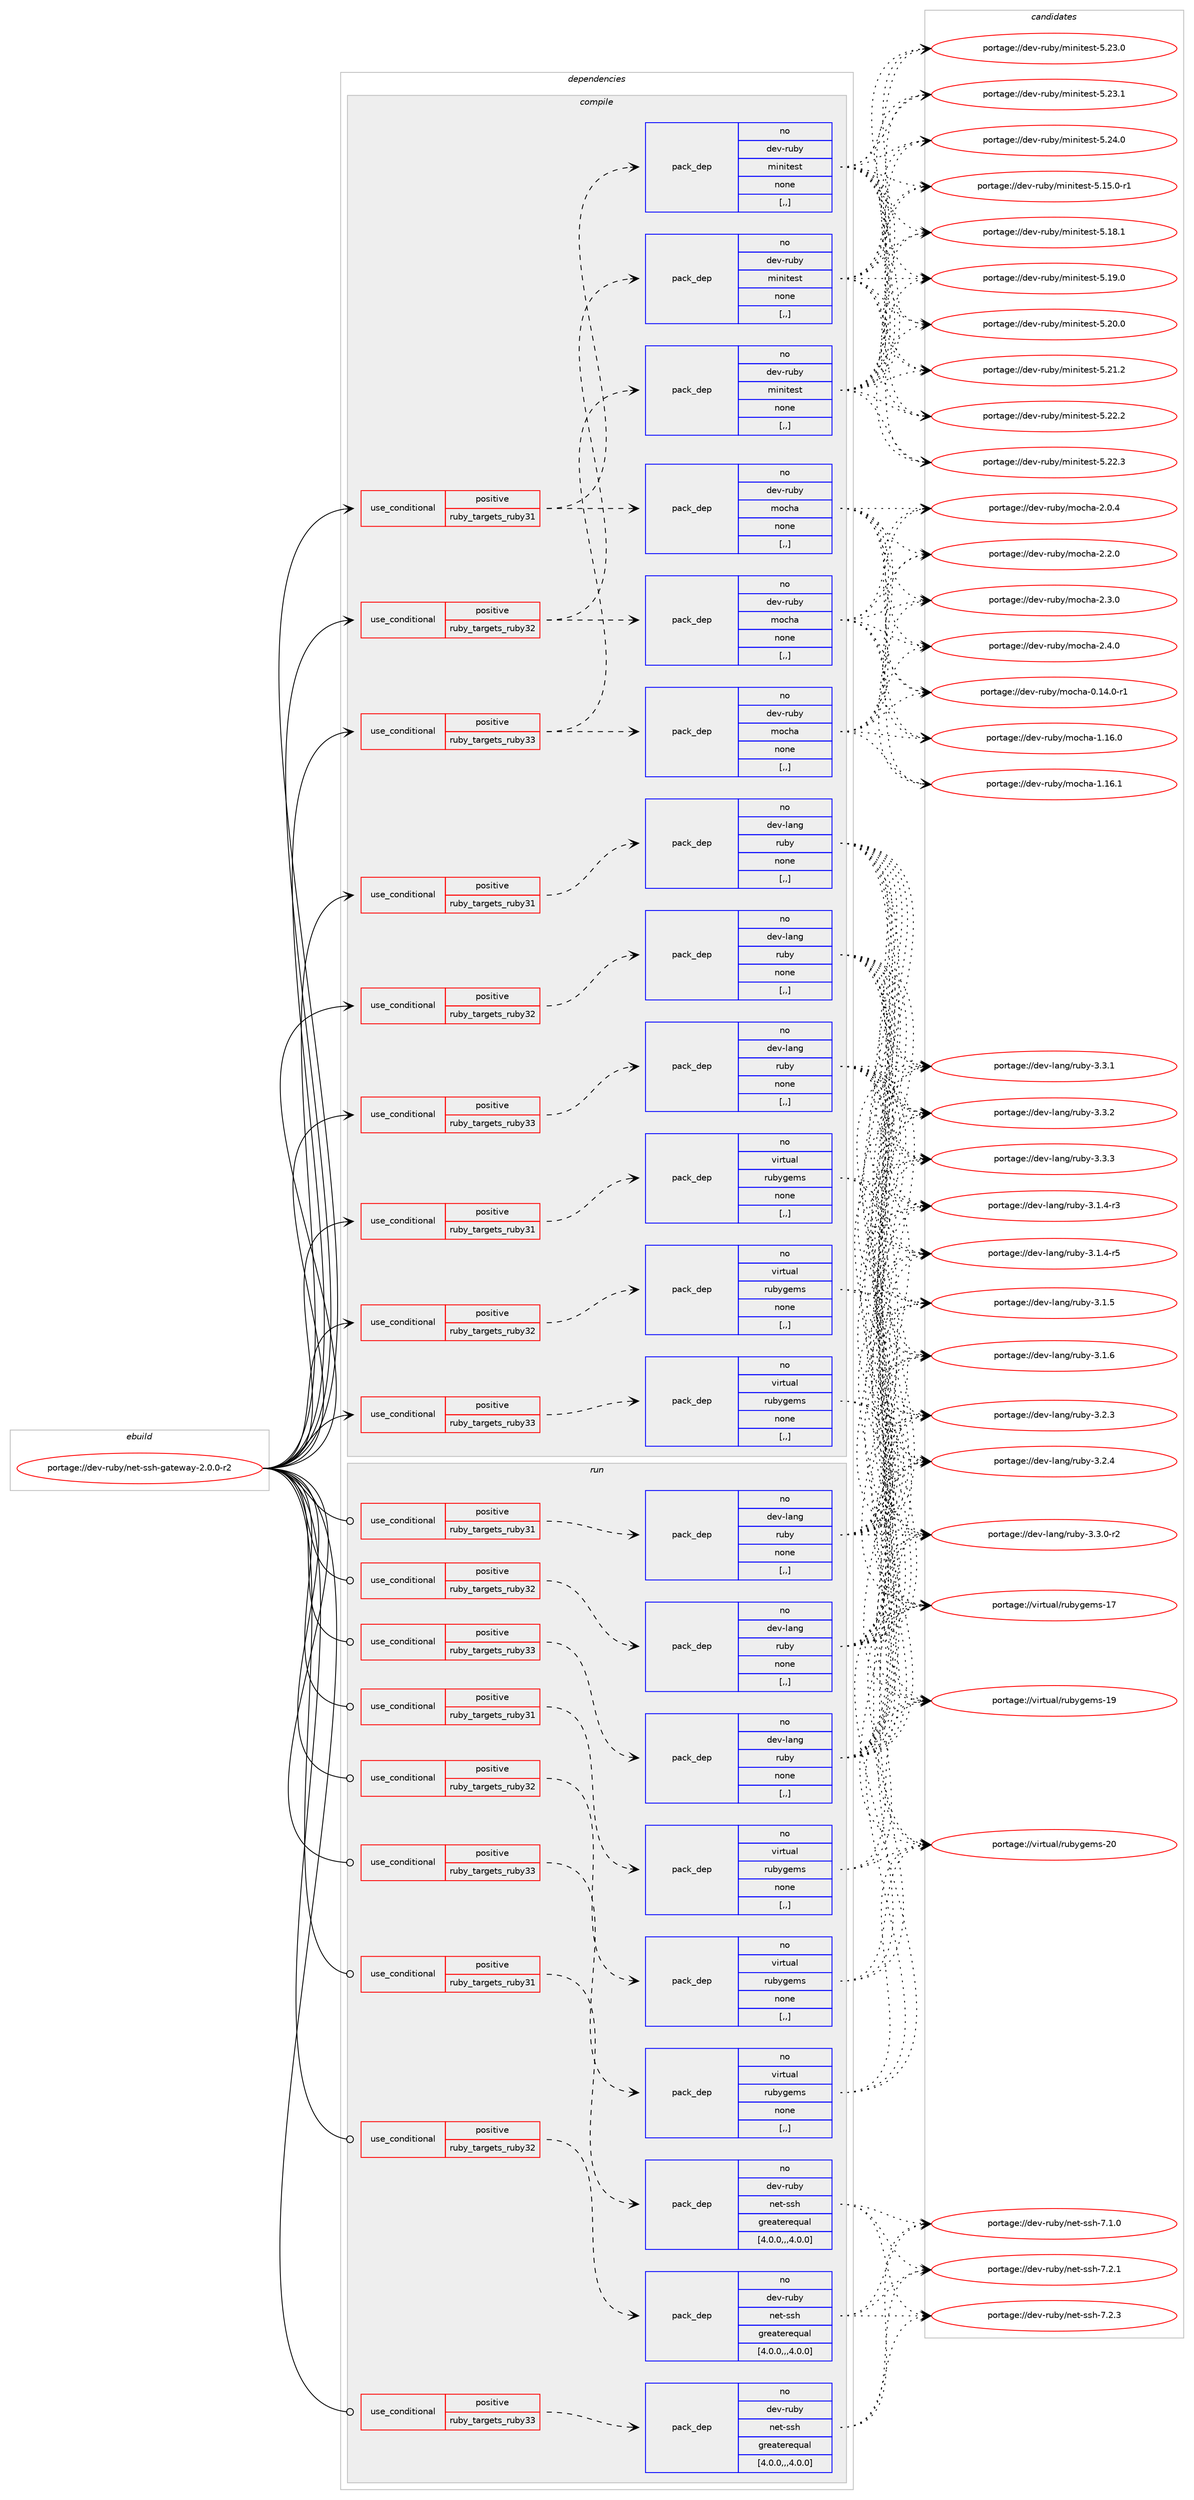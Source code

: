 digraph prolog {

# *************
# Graph options
# *************

newrank=true;
concentrate=true;
compound=true;
graph [rankdir=LR,fontname=Helvetica,fontsize=10,ranksep=1.5];#, ranksep=2.5, nodesep=0.2];
edge  [arrowhead=vee];
node  [fontname=Helvetica,fontsize=10];

# **********
# The ebuild
# **********

subgraph cluster_leftcol {
color=gray;
rank=same;
label=<<i>ebuild</i>>;
id [label="portage://dev-ruby/net-ssh-gateway-2.0.0-r2", color=red, width=4, href="../dev-ruby/net-ssh-gateway-2.0.0-r2.svg"];
}

# ****************
# The dependencies
# ****************

subgraph cluster_midcol {
color=gray;
label=<<i>dependencies</i>>;
subgraph cluster_compile {
fillcolor="#eeeeee";
style=filled;
label=<<i>compile</i>>;
subgraph cond50370 {
dependency188180 [label=<<TABLE BORDER="0" CELLBORDER="1" CELLSPACING="0" CELLPADDING="4"><TR><TD ROWSPAN="3" CELLPADDING="10">use_conditional</TD></TR><TR><TD>positive</TD></TR><TR><TD>ruby_targets_ruby31</TD></TR></TABLE>>, shape=none, color=red];
subgraph pack136502 {
dependency188181 [label=<<TABLE BORDER="0" CELLBORDER="1" CELLSPACING="0" CELLPADDING="4" WIDTH="220"><TR><TD ROWSPAN="6" CELLPADDING="30">pack_dep</TD></TR><TR><TD WIDTH="110">no</TD></TR><TR><TD>dev-lang</TD></TR><TR><TD>ruby</TD></TR><TR><TD>none</TD></TR><TR><TD>[,,]</TD></TR></TABLE>>, shape=none, color=blue];
}
dependency188180:e -> dependency188181:w [weight=20,style="dashed",arrowhead="vee"];
}
id:e -> dependency188180:w [weight=20,style="solid",arrowhead="vee"];
subgraph cond50371 {
dependency188182 [label=<<TABLE BORDER="0" CELLBORDER="1" CELLSPACING="0" CELLPADDING="4"><TR><TD ROWSPAN="3" CELLPADDING="10">use_conditional</TD></TR><TR><TD>positive</TD></TR><TR><TD>ruby_targets_ruby31</TD></TR></TABLE>>, shape=none, color=red];
subgraph pack136503 {
dependency188183 [label=<<TABLE BORDER="0" CELLBORDER="1" CELLSPACING="0" CELLPADDING="4" WIDTH="220"><TR><TD ROWSPAN="6" CELLPADDING="30">pack_dep</TD></TR><TR><TD WIDTH="110">no</TD></TR><TR><TD>dev-ruby</TD></TR><TR><TD>minitest</TD></TR><TR><TD>none</TD></TR><TR><TD>[,,]</TD></TR></TABLE>>, shape=none, color=blue];
}
dependency188182:e -> dependency188183:w [weight=20,style="dashed",arrowhead="vee"];
subgraph pack136504 {
dependency188184 [label=<<TABLE BORDER="0" CELLBORDER="1" CELLSPACING="0" CELLPADDING="4" WIDTH="220"><TR><TD ROWSPAN="6" CELLPADDING="30">pack_dep</TD></TR><TR><TD WIDTH="110">no</TD></TR><TR><TD>dev-ruby</TD></TR><TR><TD>mocha</TD></TR><TR><TD>none</TD></TR><TR><TD>[,,]</TD></TR></TABLE>>, shape=none, color=blue];
}
dependency188182:e -> dependency188184:w [weight=20,style="dashed",arrowhead="vee"];
}
id:e -> dependency188182:w [weight=20,style="solid",arrowhead="vee"];
subgraph cond50372 {
dependency188185 [label=<<TABLE BORDER="0" CELLBORDER="1" CELLSPACING="0" CELLPADDING="4"><TR><TD ROWSPAN="3" CELLPADDING="10">use_conditional</TD></TR><TR><TD>positive</TD></TR><TR><TD>ruby_targets_ruby31</TD></TR></TABLE>>, shape=none, color=red];
subgraph pack136505 {
dependency188186 [label=<<TABLE BORDER="0" CELLBORDER="1" CELLSPACING="0" CELLPADDING="4" WIDTH="220"><TR><TD ROWSPAN="6" CELLPADDING="30">pack_dep</TD></TR><TR><TD WIDTH="110">no</TD></TR><TR><TD>virtual</TD></TR><TR><TD>rubygems</TD></TR><TR><TD>none</TD></TR><TR><TD>[,,]</TD></TR></TABLE>>, shape=none, color=blue];
}
dependency188185:e -> dependency188186:w [weight=20,style="dashed",arrowhead="vee"];
}
id:e -> dependency188185:w [weight=20,style="solid",arrowhead="vee"];
subgraph cond50373 {
dependency188187 [label=<<TABLE BORDER="0" CELLBORDER="1" CELLSPACING="0" CELLPADDING="4"><TR><TD ROWSPAN="3" CELLPADDING="10">use_conditional</TD></TR><TR><TD>positive</TD></TR><TR><TD>ruby_targets_ruby32</TD></TR></TABLE>>, shape=none, color=red];
subgraph pack136506 {
dependency188188 [label=<<TABLE BORDER="0" CELLBORDER="1" CELLSPACING="0" CELLPADDING="4" WIDTH="220"><TR><TD ROWSPAN="6" CELLPADDING="30">pack_dep</TD></TR><TR><TD WIDTH="110">no</TD></TR><TR><TD>dev-lang</TD></TR><TR><TD>ruby</TD></TR><TR><TD>none</TD></TR><TR><TD>[,,]</TD></TR></TABLE>>, shape=none, color=blue];
}
dependency188187:e -> dependency188188:w [weight=20,style="dashed",arrowhead="vee"];
}
id:e -> dependency188187:w [weight=20,style="solid",arrowhead="vee"];
subgraph cond50374 {
dependency188189 [label=<<TABLE BORDER="0" CELLBORDER="1" CELLSPACING="0" CELLPADDING="4"><TR><TD ROWSPAN="3" CELLPADDING="10">use_conditional</TD></TR><TR><TD>positive</TD></TR><TR><TD>ruby_targets_ruby32</TD></TR></TABLE>>, shape=none, color=red];
subgraph pack136507 {
dependency188190 [label=<<TABLE BORDER="0" CELLBORDER="1" CELLSPACING="0" CELLPADDING="4" WIDTH="220"><TR><TD ROWSPAN="6" CELLPADDING="30">pack_dep</TD></TR><TR><TD WIDTH="110">no</TD></TR><TR><TD>dev-ruby</TD></TR><TR><TD>minitest</TD></TR><TR><TD>none</TD></TR><TR><TD>[,,]</TD></TR></TABLE>>, shape=none, color=blue];
}
dependency188189:e -> dependency188190:w [weight=20,style="dashed",arrowhead="vee"];
subgraph pack136508 {
dependency188191 [label=<<TABLE BORDER="0" CELLBORDER="1" CELLSPACING="0" CELLPADDING="4" WIDTH="220"><TR><TD ROWSPAN="6" CELLPADDING="30">pack_dep</TD></TR><TR><TD WIDTH="110">no</TD></TR><TR><TD>dev-ruby</TD></TR><TR><TD>mocha</TD></TR><TR><TD>none</TD></TR><TR><TD>[,,]</TD></TR></TABLE>>, shape=none, color=blue];
}
dependency188189:e -> dependency188191:w [weight=20,style="dashed",arrowhead="vee"];
}
id:e -> dependency188189:w [weight=20,style="solid",arrowhead="vee"];
subgraph cond50375 {
dependency188192 [label=<<TABLE BORDER="0" CELLBORDER="1" CELLSPACING="0" CELLPADDING="4"><TR><TD ROWSPAN="3" CELLPADDING="10">use_conditional</TD></TR><TR><TD>positive</TD></TR><TR><TD>ruby_targets_ruby32</TD></TR></TABLE>>, shape=none, color=red];
subgraph pack136509 {
dependency188193 [label=<<TABLE BORDER="0" CELLBORDER="1" CELLSPACING="0" CELLPADDING="4" WIDTH="220"><TR><TD ROWSPAN="6" CELLPADDING="30">pack_dep</TD></TR><TR><TD WIDTH="110">no</TD></TR><TR><TD>virtual</TD></TR><TR><TD>rubygems</TD></TR><TR><TD>none</TD></TR><TR><TD>[,,]</TD></TR></TABLE>>, shape=none, color=blue];
}
dependency188192:e -> dependency188193:w [weight=20,style="dashed",arrowhead="vee"];
}
id:e -> dependency188192:w [weight=20,style="solid",arrowhead="vee"];
subgraph cond50376 {
dependency188194 [label=<<TABLE BORDER="0" CELLBORDER="1" CELLSPACING="0" CELLPADDING="4"><TR><TD ROWSPAN="3" CELLPADDING="10">use_conditional</TD></TR><TR><TD>positive</TD></TR><TR><TD>ruby_targets_ruby33</TD></TR></TABLE>>, shape=none, color=red];
subgraph pack136510 {
dependency188195 [label=<<TABLE BORDER="0" CELLBORDER="1" CELLSPACING="0" CELLPADDING="4" WIDTH="220"><TR><TD ROWSPAN="6" CELLPADDING="30">pack_dep</TD></TR><TR><TD WIDTH="110">no</TD></TR><TR><TD>dev-lang</TD></TR><TR><TD>ruby</TD></TR><TR><TD>none</TD></TR><TR><TD>[,,]</TD></TR></TABLE>>, shape=none, color=blue];
}
dependency188194:e -> dependency188195:w [weight=20,style="dashed",arrowhead="vee"];
}
id:e -> dependency188194:w [weight=20,style="solid",arrowhead="vee"];
subgraph cond50377 {
dependency188196 [label=<<TABLE BORDER="0" CELLBORDER="1" CELLSPACING="0" CELLPADDING="4"><TR><TD ROWSPAN="3" CELLPADDING="10">use_conditional</TD></TR><TR><TD>positive</TD></TR><TR><TD>ruby_targets_ruby33</TD></TR></TABLE>>, shape=none, color=red];
subgraph pack136511 {
dependency188197 [label=<<TABLE BORDER="0" CELLBORDER="1" CELLSPACING="0" CELLPADDING="4" WIDTH="220"><TR><TD ROWSPAN="6" CELLPADDING="30">pack_dep</TD></TR><TR><TD WIDTH="110">no</TD></TR><TR><TD>dev-ruby</TD></TR><TR><TD>minitest</TD></TR><TR><TD>none</TD></TR><TR><TD>[,,]</TD></TR></TABLE>>, shape=none, color=blue];
}
dependency188196:e -> dependency188197:w [weight=20,style="dashed",arrowhead="vee"];
subgraph pack136512 {
dependency188198 [label=<<TABLE BORDER="0" CELLBORDER="1" CELLSPACING="0" CELLPADDING="4" WIDTH="220"><TR><TD ROWSPAN="6" CELLPADDING="30">pack_dep</TD></TR><TR><TD WIDTH="110">no</TD></TR><TR><TD>dev-ruby</TD></TR><TR><TD>mocha</TD></TR><TR><TD>none</TD></TR><TR><TD>[,,]</TD></TR></TABLE>>, shape=none, color=blue];
}
dependency188196:e -> dependency188198:w [weight=20,style="dashed",arrowhead="vee"];
}
id:e -> dependency188196:w [weight=20,style="solid",arrowhead="vee"];
subgraph cond50378 {
dependency188199 [label=<<TABLE BORDER="0" CELLBORDER="1" CELLSPACING="0" CELLPADDING="4"><TR><TD ROWSPAN="3" CELLPADDING="10">use_conditional</TD></TR><TR><TD>positive</TD></TR><TR><TD>ruby_targets_ruby33</TD></TR></TABLE>>, shape=none, color=red];
subgraph pack136513 {
dependency188200 [label=<<TABLE BORDER="0" CELLBORDER="1" CELLSPACING="0" CELLPADDING="4" WIDTH="220"><TR><TD ROWSPAN="6" CELLPADDING="30">pack_dep</TD></TR><TR><TD WIDTH="110">no</TD></TR><TR><TD>virtual</TD></TR><TR><TD>rubygems</TD></TR><TR><TD>none</TD></TR><TR><TD>[,,]</TD></TR></TABLE>>, shape=none, color=blue];
}
dependency188199:e -> dependency188200:w [weight=20,style="dashed",arrowhead="vee"];
}
id:e -> dependency188199:w [weight=20,style="solid",arrowhead="vee"];
}
subgraph cluster_compileandrun {
fillcolor="#eeeeee";
style=filled;
label=<<i>compile and run</i>>;
}
subgraph cluster_run {
fillcolor="#eeeeee";
style=filled;
label=<<i>run</i>>;
subgraph cond50379 {
dependency188201 [label=<<TABLE BORDER="0" CELLBORDER="1" CELLSPACING="0" CELLPADDING="4"><TR><TD ROWSPAN="3" CELLPADDING="10">use_conditional</TD></TR><TR><TD>positive</TD></TR><TR><TD>ruby_targets_ruby31</TD></TR></TABLE>>, shape=none, color=red];
subgraph pack136514 {
dependency188202 [label=<<TABLE BORDER="0" CELLBORDER="1" CELLSPACING="0" CELLPADDING="4" WIDTH="220"><TR><TD ROWSPAN="6" CELLPADDING="30">pack_dep</TD></TR><TR><TD WIDTH="110">no</TD></TR><TR><TD>dev-lang</TD></TR><TR><TD>ruby</TD></TR><TR><TD>none</TD></TR><TR><TD>[,,]</TD></TR></TABLE>>, shape=none, color=blue];
}
dependency188201:e -> dependency188202:w [weight=20,style="dashed",arrowhead="vee"];
}
id:e -> dependency188201:w [weight=20,style="solid",arrowhead="odot"];
subgraph cond50380 {
dependency188203 [label=<<TABLE BORDER="0" CELLBORDER="1" CELLSPACING="0" CELLPADDING="4"><TR><TD ROWSPAN="3" CELLPADDING="10">use_conditional</TD></TR><TR><TD>positive</TD></TR><TR><TD>ruby_targets_ruby31</TD></TR></TABLE>>, shape=none, color=red];
subgraph pack136515 {
dependency188204 [label=<<TABLE BORDER="0" CELLBORDER="1" CELLSPACING="0" CELLPADDING="4" WIDTH="220"><TR><TD ROWSPAN="6" CELLPADDING="30">pack_dep</TD></TR><TR><TD WIDTH="110">no</TD></TR><TR><TD>dev-ruby</TD></TR><TR><TD>net-ssh</TD></TR><TR><TD>greaterequal</TD></TR><TR><TD>[4.0.0,,,4.0.0]</TD></TR></TABLE>>, shape=none, color=blue];
}
dependency188203:e -> dependency188204:w [weight=20,style="dashed",arrowhead="vee"];
}
id:e -> dependency188203:w [weight=20,style="solid",arrowhead="odot"];
subgraph cond50381 {
dependency188205 [label=<<TABLE BORDER="0" CELLBORDER="1" CELLSPACING="0" CELLPADDING="4"><TR><TD ROWSPAN="3" CELLPADDING="10">use_conditional</TD></TR><TR><TD>positive</TD></TR><TR><TD>ruby_targets_ruby31</TD></TR></TABLE>>, shape=none, color=red];
subgraph pack136516 {
dependency188206 [label=<<TABLE BORDER="0" CELLBORDER="1" CELLSPACING="0" CELLPADDING="4" WIDTH="220"><TR><TD ROWSPAN="6" CELLPADDING="30">pack_dep</TD></TR><TR><TD WIDTH="110">no</TD></TR><TR><TD>virtual</TD></TR><TR><TD>rubygems</TD></TR><TR><TD>none</TD></TR><TR><TD>[,,]</TD></TR></TABLE>>, shape=none, color=blue];
}
dependency188205:e -> dependency188206:w [weight=20,style="dashed",arrowhead="vee"];
}
id:e -> dependency188205:w [weight=20,style="solid",arrowhead="odot"];
subgraph cond50382 {
dependency188207 [label=<<TABLE BORDER="0" CELLBORDER="1" CELLSPACING="0" CELLPADDING="4"><TR><TD ROWSPAN="3" CELLPADDING="10">use_conditional</TD></TR><TR><TD>positive</TD></TR><TR><TD>ruby_targets_ruby32</TD></TR></TABLE>>, shape=none, color=red];
subgraph pack136517 {
dependency188208 [label=<<TABLE BORDER="0" CELLBORDER="1" CELLSPACING="0" CELLPADDING="4" WIDTH="220"><TR><TD ROWSPAN="6" CELLPADDING="30">pack_dep</TD></TR><TR><TD WIDTH="110">no</TD></TR><TR><TD>dev-lang</TD></TR><TR><TD>ruby</TD></TR><TR><TD>none</TD></TR><TR><TD>[,,]</TD></TR></TABLE>>, shape=none, color=blue];
}
dependency188207:e -> dependency188208:w [weight=20,style="dashed",arrowhead="vee"];
}
id:e -> dependency188207:w [weight=20,style="solid",arrowhead="odot"];
subgraph cond50383 {
dependency188209 [label=<<TABLE BORDER="0" CELLBORDER="1" CELLSPACING="0" CELLPADDING="4"><TR><TD ROWSPAN="3" CELLPADDING="10">use_conditional</TD></TR><TR><TD>positive</TD></TR><TR><TD>ruby_targets_ruby32</TD></TR></TABLE>>, shape=none, color=red];
subgraph pack136518 {
dependency188210 [label=<<TABLE BORDER="0" CELLBORDER="1" CELLSPACING="0" CELLPADDING="4" WIDTH="220"><TR><TD ROWSPAN="6" CELLPADDING="30">pack_dep</TD></TR><TR><TD WIDTH="110">no</TD></TR><TR><TD>dev-ruby</TD></TR><TR><TD>net-ssh</TD></TR><TR><TD>greaterequal</TD></TR><TR><TD>[4.0.0,,,4.0.0]</TD></TR></TABLE>>, shape=none, color=blue];
}
dependency188209:e -> dependency188210:w [weight=20,style="dashed",arrowhead="vee"];
}
id:e -> dependency188209:w [weight=20,style="solid",arrowhead="odot"];
subgraph cond50384 {
dependency188211 [label=<<TABLE BORDER="0" CELLBORDER="1" CELLSPACING="0" CELLPADDING="4"><TR><TD ROWSPAN="3" CELLPADDING="10">use_conditional</TD></TR><TR><TD>positive</TD></TR><TR><TD>ruby_targets_ruby32</TD></TR></TABLE>>, shape=none, color=red];
subgraph pack136519 {
dependency188212 [label=<<TABLE BORDER="0" CELLBORDER="1" CELLSPACING="0" CELLPADDING="4" WIDTH="220"><TR><TD ROWSPAN="6" CELLPADDING="30">pack_dep</TD></TR><TR><TD WIDTH="110">no</TD></TR><TR><TD>virtual</TD></TR><TR><TD>rubygems</TD></TR><TR><TD>none</TD></TR><TR><TD>[,,]</TD></TR></TABLE>>, shape=none, color=blue];
}
dependency188211:e -> dependency188212:w [weight=20,style="dashed",arrowhead="vee"];
}
id:e -> dependency188211:w [weight=20,style="solid",arrowhead="odot"];
subgraph cond50385 {
dependency188213 [label=<<TABLE BORDER="0" CELLBORDER="1" CELLSPACING="0" CELLPADDING="4"><TR><TD ROWSPAN="3" CELLPADDING="10">use_conditional</TD></TR><TR><TD>positive</TD></TR><TR><TD>ruby_targets_ruby33</TD></TR></TABLE>>, shape=none, color=red];
subgraph pack136520 {
dependency188214 [label=<<TABLE BORDER="0" CELLBORDER="1" CELLSPACING="0" CELLPADDING="4" WIDTH="220"><TR><TD ROWSPAN="6" CELLPADDING="30">pack_dep</TD></TR><TR><TD WIDTH="110">no</TD></TR><TR><TD>dev-lang</TD></TR><TR><TD>ruby</TD></TR><TR><TD>none</TD></TR><TR><TD>[,,]</TD></TR></TABLE>>, shape=none, color=blue];
}
dependency188213:e -> dependency188214:w [weight=20,style="dashed",arrowhead="vee"];
}
id:e -> dependency188213:w [weight=20,style="solid",arrowhead="odot"];
subgraph cond50386 {
dependency188215 [label=<<TABLE BORDER="0" CELLBORDER="1" CELLSPACING="0" CELLPADDING="4"><TR><TD ROWSPAN="3" CELLPADDING="10">use_conditional</TD></TR><TR><TD>positive</TD></TR><TR><TD>ruby_targets_ruby33</TD></TR></TABLE>>, shape=none, color=red];
subgraph pack136521 {
dependency188216 [label=<<TABLE BORDER="0" CELLBORDER="1" CELLSPACING="0" CELLPADDING="4" WIDTH="220"><TR><TD ROWSPAN="6" CELLPADDING="30">pack_dep</TD></TR><TR><TD WIDTH="110">no</TD></TR><TR><TD>dev-ruby</TD></TR><TR><TD>net-ssh</TD></TR><TR><TD>greaterequal</TD></TR><TR><TD>[4.0.0,,,4.0.0]</TD></TR></TABLE>>, shape=none, color=blue];
}
dependency188215:e -> dependency188216:w [weight=20,style="dashed",arrowhead="vee"];
}
id:e -> dependency188215:w [weight=20,style="solid",arrowhead="odot"];
subgraph cond50387 {
dependency188217 [label=<<TABLE BORDER="0" CELLBORDER="1" CELLSPACING="0" CELLPADDING="4"><TR><TD ROWSPAN="3" CELLPADDING="10">use_conditional</TD></TR><TR><TD>positive</TD></TR><TR><TD>ruby_targets_ruby33</TD></TR></TABLE>>, shape=none, color=red];
subgraph pack136522 {
dependency188218 [label=<<TABLE BORDER="0" CELLBORDER="1" CELLSPACING="0" CELLPADDING="4" WIDTH="220"><TR><TD ROWSPAN="6" CELLPADDING="30">pack_dep</TD></TR><TR><TD WIDTH="110">no</TD></TR><TR><TD>virtual</TD></TR><TR><TD>rubygems</TD></TR><TR><TD>none</TD></TR><TR><TD>[,,]</TD></TR></TABLE>>, shape=none, color=blue];
}
dependency188217:e -> dependency188218:w [weight=20,style="dashed",arrowhead="vee"];
}
id:e -> dependency188217:w [weight=20,style="solid",arrowhead="odot"];
}
}

# **************
# The candidates
# **************

subgraph cluster_choices {
rank=same;
color=gray;
label=<<i>candidates</i>>;

subgraph choice136502 {
color=black;
nodesep=1;
choice100101118451089711010347114117981214551464946524511451 [label="portage://dev-lang/ruby-3.1.4-r3", color=red, width=4,href="../dev-lang/ruby-3.1.4-r3.svg"];
choice100101118451089711010347114117981214551464946524511453 [label="portage://dev-lang/ruby-3.1.4-r5", color=red, width=4,href="../dev-lang/ruby-3.1.4-r5.svg"];
choice10010111845108971101034711411798121455146494653 [label="portage://dev-lang/ruby-3.1.5", color=red, width=4,href="../dev-lang/ruby-3.1.5.svg"];
choice10010111845108971101034711411798121455146494654 [label="portage://dev-lang/ruby-3.1.6", color=red, width=4,href="../dev-lang/ruby-3.1.6.svg"];
choice10010111845108971101034711411798121455146504651 [label="portage://dev-lang/ruby-3.2.3", color=red, width=4,href="../dev-lang/ruby-3.2.3.svg"];
choice10010111845108971101034711411798121455146504652 [label="portage://dev-lang/ruby-3.2.4", color=red, width=4,href="../dev-lang/ruby-3.2.4.svg"];
choice100101118451089711010347114117981214551465146484511450 [label="portage://dev-lang/ruby-3.3.0-r2", color=red, width=4,href="../dev-lang/ruby-3.3.0-r2.svg"];
choice10010111845108971101034711411798121455146514649 [label="portage://dev-lang/ruby-3.3.1", color=red, width=4,href="../dev-lang/ruby-3.3.1.svg"];
choice10010111845108971101034711411798121455146514650 [label="portage://dev-lang/ruby-3.3.2", color=red, width=4,href="../dev-lang/ruby-3.3.2.svg"];
choice10010111845108971101034711411798121455146514651 [label="portage://dev-lang/ruby-3.3.3", color=red, width=4,href="../dev-lang/ruby-3.3.3.svg"];
dependency188181:e -> choice100101118451089711010347114117981214551464946524511451:w [style=dotted,weight="100"];
dependency188181:e -> choice100101118451089711010347114117981214551464946524511453:w [style=dotted,weight="100"];
dependency188181:e -> choice10010111845108971101034711411798121455146494653:w [style=dotted,weight="100"];
dependency188181:e -> choice10010111845108971101034711411798121455146494654:w [style=dotted,weight="100"];
dependency188181:e -> choice10010111845108971101034711411798121455146504651:w [style=dotted,weight="100"];
dependency188181:e -> choice10010111845108971101034711411798121455146504652:w [style=dotted,weight="100"];
dependency188181:e -> choice100101118451089711010347114117981214551465146484511450:w [style=dotted,weight="100"];
dependency188181:e -> choice10010111845108971101034711411798121455146514649:w [style=dotted,weight="100"];
dependency188181:e -> choice10010111845108971101034711411798121455146514650:w [style=dotted,weight="100"];
dependency188181:e -> choice10010111845108971101034711411798121455146514651:w [style=dotted,weight="100"];
}
subgraph choice136503 {
color=black;
nodesep=1;
choice100101118451141179812147109105110105116101115116455346495346484511449 [label="portage://dev-ruby/minitest-5.15.0-r1", color=red, width=4,href="../dev-ruby/minitest-5.15.0-r1.svg"];
choice10010111845114117981214710910511010511610111511645534649564649 [label="portage://dev-ruby/minitest-5.18.1", color=red, width=4,href="../dev-ruby/minitest-5.18.1.svg"];
choice10010111845114117981214710910511010511610111511645534649574648 [label="portage://dev-ruby/minitest-5.19.0", color=red, width=4,href="../dev-ruby/minitest-5.19.0.svg"];
choice10010111845114117981214710910511010511610111511645534650484648 [label="portage://dev-ruby/minitest-5.20.0", color=red, width=4,href="../dev-ruby/minitest-5.20.0.svg"];
choice10010111845114117981214710910511010511610111511645534650494650 [label="portage://dev-ruby/minitest-5.21.2", color=red, width=4,href="../dev-ruby/minitest-5.21.2.svg"];
choice10010111845114117981214710910511010511610111511645534650504650 [label="portage://dev-ruby/minitest-5.22.2", color=red, width=4,href="../dev-ruby/minitest-5.22.2.svg"];
choice10010111845114117981214710910511010511610111511645534650504651 [label="portage://dev-ruby/minitest-5.22.3", color=red, width=4,href="../dev-ruby/minitest-5.22.3.svg"];
choice10010111845114117981214710910511010511610111511645534650514648 [label="portage://dev-ruby/minitest-5.23.0", color=red, width=4,href="../dev-ruby/minitest-5.23.0.svg"];
choice10010111845114117981214710910511010511610111511645534650514649 [label="portage://dev-ruby/minitest-5.23.1", color=red, width=4,href="../dev-ruby/minitest-5.23.1.svg"];
choice10010111845114117981214710910511010511610111511645534650524648 [label="portage://dev-ruby/minitest-5.24.0", color=red, width=4,href="../dev-ruby/minitest-5.24.0.svg"];
dependency188183:e -> choice100101118451141179812147109105110105116101115116455346495346484511449:w [style=dotted,weight="100"];
dependency188183:e -> choice10010111845114117981214710910511010511610111511645534649564649:w [style=dotted,weight="100"];
dependency188183:e -> choice10010111845114117981214710910511010511610111511645534649574648:w [style=dotted,weight="100"];
dependency188183:e -> choice10010111845114117981214710910511010511610111511645534650484648:w [style=dotted,weight="100"];
dependency188183:e -> choice10010111845114117981214710910511010511610111511645534650494650:w [style=dotted,weight="100"];
dependency188183:e -> choice10010111845114117981214710910511010511610111511645534650504650:w [style=dotted,weight="100"];
dependency188183:e -> choice10010111845114117981214710910511010511610111511645534650504651:w [style=dotted,weight="100"];
dependency188183:e -> choice10010111845114117981214710910511010511610111511645534650514648:w [style=dotted,weight="100"];
dependency188183:e -> choice10010111845114117981214710910511010511610111511645534650514649:w [style=dotted,weight="100"];
dependency188183:e -> choice10010111845114117981214710910511010511610111511645534650524648:w [style=dotted,weight="100"];
}
subgraph choice136504 {
color=black;
nodesep=1;
choice1001011184511411798121471091119910497454846495246484511449 [label="portage://dev-ruby/mocha-0.14.0-r1", color=red, width=4,href="../dev-ruby/mocha-0.14.0-r1.svg"];
choice100101118451141179812147109111991049745494649544648 [label="portage://dev-ruby/mocha-1.16.0", color=red, width=4,href="../dev-ruby/mocha-1.16.0.svg"];
choice100101118451141179812147109111991049745494649544649 [label="portage://dev-ruby/mocha-1.16.1", color=red, width=4,href="../dev-ruby/mocha-1.16.1.svg"];
choice1001011184511411798121471091119910497455046484652 [label="portage://dev-ruby/mocha-2.0.4", color=red, width=4,href="../dev-ruby/mocha-2.0.4.svg"];
choice1001011184511411798121471091119910497455046504648 [label="portage://dev-ruby/mocha-2.2.0", color=red, width=4,href="../dev-ruby/mocha-2.2.0.svg"];
choice1001011184511411798121471091119910497455046514648 [label="portage://dev-ruby/mocha-2.3.0", color=red, width=4,href="../dev-ruby/mocha-2.3.0.svg"];
choice1001011184511411798121471091119910497455046524648 [label="portage://dev-ruby/mocha-2.4.0", color=red, width=4,href="../dev-ruby/mocha-2.4.0.svg"];
dependency188184:e -> choice1001011184511411798121471091119910497454846495246484511449:w [style=dotted,weight="100"];
dependency188184:e -> choice100101118451141179812147109111991049745494649544648:w [style=dotted,weight="100"];
dependency188184:e -> choice100101118451141179812147109111991049745494649544649:w [style=dotted,weight="100"];
dependency188184:e -> choice1001011184511411798121471091119910497455046484652:w [style=dotted,weight="100"];
dependency188184:e -> choice1001011184511411798121471091119910497455046504648:w [style=dotted,weight="100"];
dependency188184:e -> choice1001011184511411798121471091119910497455046514648:w [style=dotted,weight="100"];
dependency188184:e -> choice1001011184511411798121471091119910497455046524648:w [style=dotted,weight="100"];
}
subgraph choice136505 {
color=black;
nodesep=1;
choice118105114116117971084711411798121103101109115454955 [label="portage://virtual/rubygems-17", color=red, width=4,href="../virtual/rubygems-17.svg"];
choice118105114116117971084711411798121103101109115454957 [label="portage://virtual/rubygems-19", color=red, width=4,href="../virtual/rubygems-19.svg"];
choice118105114116117971084711411798121103101109115455048 [label="portage://virtual/rubygems-20", color=red, width=4,href="../virtual/rubygems-20.svg"];
dependency188186:e -> choice118105114116117971084711411798121103101109115454955:w [style=dotted,weight="100"];
dependency188186:e -> choice118105114116117971084711411798121103101109115454957:w [style=dotted,weight="100"];
dependency188186:e -> choice118105114116117971084711411798121103101109115455048:w [style=dotted,weight="100"];
}
subgraph choice136506 {
color=black;
nodesep=1;
choice100101118451089711010347114117981214551464946524511451 [label="portage://dev-lang/ruby-3.1.4-r3", color=red, width=4,href="../dev-lang/ruby-3.1.4-r3.svg"];
choice100101118451089711010347114117981214551464946524511453 [label="portage://dev-lang/ruby-3.1.4-r5", color=red, width=4,href="../dev-lang/ruby-3.1.4-r5.svg"];
choice10010111845108971101034711411798121455146494653 [label="portage://dev-lang/ruby-3.1.5", color=red, width=4,href="../dev-lang/ruby-3.1.5.svg"];
choice10010111845108971101034711411798121455146494654 [label="portage://dev-lang/ruby-3.1.6", color=red, width=4,href="../dev-lang/ruby-3.1.6.svg"];
choice10010111845108971101034711411798121455146504651 [label="portage://dev-lang/ruby-3.2.3", color=red, width=4,href="../dev-lang/ruby-3.2.3.svg"];
choice10010111845108971101034711411798121455146504652 [label="portage://dev-lang/ruby-3.2.4", color=red, width=4,href="../dev-lang/ruby-3.2.4.svg"];
choice100101118451089711010347114117981214551465146484511450 [label="portage://dev-lang/ruby-3.3.0-r2", color=red, width=4,href="../dev-lang/ruby-3.3.0-r2.svg"];
choice10010111845108971101034711411798121455146514649 [label="portage://dev-lang/ruby-3.3.1", color=red, width=4,href="../dev-lang/ruby-3.3.1.svg"];
choice10010111845108971101034711411798121455146514650 [label="portage://dev-lang/ruby-3.3.2", color=red, width=4,href="../dev-lang/ruby-3.3.2.svg"];
choice10010111845108971101034711411798121455146514651 [label="portage://dev-lang/ruby-3.3.3", color=red, width=4,href="../dev-lang/ruby-3.3.3.svg"];
dependency188188:e -> choice100101118451089711010347114117981214551464946524511451:w [style=dotted,weight="100"];
dependency188188:e -> choice100101118451089711010347114117981214551464946524511453:w [style=dotted,weight="100"];
dependency188188:e -> choice10010111845108971101034711411798121455146494653:w [style=dotted,weight="100"];
dependency188188:e -> choice10010111845108971101034711411798121455146494654:w [style=dotted,weight="100"];
dependency188188:e -> choice10010111845108971101034711411798121455146504651:w [style=dotted,weight="100"];
dependency188188:e -> choice10010111845108971101034711411798121455146504652:w [style=dotted,weight="100"];
dependency188188:e -> choice100101118451089711010347114117981214551465146484511450:w [style=dotted,weight="100"];
dependency188188:e -> choice10010111845108971101034711411798121455146514649:w [style=dotted,weight="100"];
dependency188188:e -> choice10010111845108971101034711411798121455146514650:w [style=dotted,weight="100"];
dependency188188:e -> choice10010111845108971101034711411798121455146514651:w [style=dotted,weight="100"];
}
subgraph choice136507 {
color=black;
nodesep=1;
choice100101118451141179812147109105110105116101115116455346495346484511449 [label="portage://dev-ruby/minitest-5.15.0-r1", color=red, width=4,href="../dev-ruby/minitest-5.15.0-r1.svg"];
choice10010111845114117981214710910511010511610111511645534649564649 [label="portage://dev-ruby/minitest-5.18.1", color=red, width=4,href="../dev-ruby/minitest-5.18.1.svg"];
choice10010111845114117981214710910511010511610111511645534649574648 [label="portage://dev-ruby/minitest-5.19.0", color=red, width=4,href="../dev-ruby/minitest-5.19.0.svg"];
choice10010111845114117981214710910511010511610111511645534650484648 [label="portage://dev-ruby/minitest-5.20.0", color=red, width=4,href="../dev-ruby/minitest-5.20.0.svg"];
choice10010111845114117981214710910511010511610111511645534650494650 [label="portage://dev-ruby/minitest-5.21.2", color=red, width=4,href="../dev-ruby/minitest-5.21.2.svg"];
choice10010111845114117981214710910511010511610111511645534650504650 [label="portage://dev-ruby/minitest-5.22.2", color=red, width=4,href="../dev-ruby/minitest-5.22.2.svg"];
choice10010111845114117981214710910511010511610111511645534650504651 [label="portage://dev-ruby/minitest-5.22.3", color=red, width=4,href="../dev-ruby/minitest-5.22.3.svg"];
choice10010111845114117981214710910511010511610111511645534650514648 [label="portage://dev-ruby/minitest-5.23.0", color=red, width=4,href="../dev-ruby/minitest-5.23.0.svg"];
choice10010111845114117981214710910511010511610111511645534650514649 [label="portage://dev-ruby/minitest-5.23.1", color=red, width=4,href="../dev-ruby/minitest-5.23.1.svg"];
choice10010111845114117981214710910511010511610111511645534650524648 [label="portage://dev-ruby/minitest-5.24.0", color=red, width=4,href="../dev-ruby/minitest-5.24.0.svg"];
dependency188190:e -> choice100101118451141179812147109105110105116101115116455346495346484511449:w [style=dotted,weight="100"];
dependency188190:e -> choice10010111845114117981214710910511010511610111511645534649564649:w [style=dotted,weight="100"];
dependency188190:e -> choice10010111845114117981214710910511010511610111511645534649574648:w [style=dotted,weight="100"];
dependency188190:e -> choice10010111845114117981214710910511010511610111511645534650484648:w [style=dotted,weight="100"];
dependency188190:e -> choice10010111845114117981214710910511010511610111511645534650494650:w [style=dotted,weight="100"];
dependency188190:e -> choice10010111845114117981214710910511010511610111511645534650504650:w [style=dotted,weight="100"];
dependency188190:e -> choice10010111845114117981214710910511010511610111511645534650504651:w [style=dotted,weight="100"];
dependency188190:e -> choice10010111845114117981214710910511010511610111511645534650514648:w [style=dotted,weight="100"];
dependency188190:e -> choice10010111845114117981214710910511010511610111511645534650514649:w [style=dotted,weight="100"];
dependency188190:e -> choice10010111845114117981214710910511010511610111511645534650524648:w [style=dotted,weight="100"];
}
subgraph choice136508 {
color=black;
nodesep=1;
choice1001011184511411798121471091119910497454846495246484511449 [label="portage://dev-ruby/mocha-0.14.0-r1", color=red, width=4,href="../dev-ruby/mocha-0.14.0-r1.svg"];
choice100101118451141179812147109111991049745494649544648 [label="portage://dev-ruby/mocha-1.16.0", color=red, width=4,href="../dev-ruby/mocha-1.16.0.svg"];
choice100101118451141179812147109111991049745494649544649 [label="portage://dev-ruby/mocha-1.16.1", color=red, width=4,href="../dev-ruby/mocha-1.16.1.svg"];
choice1001011184511411798121471091119910497455046484652 [label="portage://dev-ruby/mocha-2.0.4", color=red, width=4,href="../dev-ruby/mocha-2.0.4.svg"];
choice1001011184511411798121471091119910497455046504648 [label="portage://dev-ruby/mocha-2.2.0", color=red, width=4,href="../dev-ruby/mocha-2.2.0.svg"];
choice1001011184511411798121471091119910497455046514648 [label="portage://dev-ruby/mocha-2.3.0", color=red, width=4,href="../dev-ruby/mocha-2.3.0.svg"];
choice1001011184511411798121471091119910497455046524648 [label="portage://dev-ruby/mocha-2.4.0", color=red, width=4,href="../dev-ruby/mocha-2.4.0.svg"];
dependency188191:e -> choice1001011184511411798121471091119910497454846495246484511449:w [style=dotted,weight="100"];
dependency188191:e -> choice100101118451141179812147109111991049745494649544648:w [style=dotted,weight="100"];
dependency188191:e -> choice100101118451141179812147109111991049745494649544649:w [style=dotted,weight="100"];
dependency188191:e -> choice1001011184511411798121471091119910497455046484652:w [style=dotted,weight="100"];
dependency188191:e -> choice1001011184511411798121471091119910497455046504648:w [style=dotted,weight="100"];
dependency188191:e -> choice1001011184511411798121471091119910497455046514648:w [style=dotted,weight="100"];
dependency188191:e -> choice1001011184511411798121471091119910497455046524648:w [style=dotted,weight="100"];
}
subgraph choice136509 {
color=black;
nodesep=1;
choice118105114116117971084711411798121103101109115454955 [label="portage://virtual/rubygems-17", color=red, width=4,href="../virtual/rubygems-17.svg"];
choice118105114116117971084711411798121103101109115454957 [label="portage://virtual/rubygems-19", color=red, width=4,href="../virtual/rubygems-19.svg"];
choice118105114116117971084711411798121103101109115455048 [label="portage://virtual/rubygems-20", color=red, width=4,href="../virtual/rubygems-20.svg"];
dependency188193:e -> choice118105114116117971084711411798121103101109115454955:w [style=dotted,weight="100"];
dependency188193:e -> choice118105114116117971084711411798121103101109115454957:w [style=dotted,weight="100"];
dependency188193:e -> choice118105114116117971084711411798121103101109115455048:w [style=dotted,weight="100"];
}
subgraph choice136510 {
color=black;
nodesep=1;
choice100101118451089711010347114117981214551464946524511451 [label="portage://dev-lang/ruby-3.1.4-r3", color=red, width=4,href="../dev-lang/ruby-3.1.4-r3.svg"];
choice100101118451089711010347114117981214551464946524511453 [label="portage://dev-lang/ruby-3.1.4-r5", color=red, width=4,href="../dev-lang/ruby-3.1.4-r5.svg"];
choice10010111845108971101034711411798121455146494653 [label="portage://dev-lang/ruby-3.1.5", color=red, width=4,href="../dev-lang/ruby-3.1.5.svg"];
choice10010111845108971101034711411798121455146494654 [label="portage://dev-lang/ruby-3.1.6", color=red, width=4,href="../dev-lang/ruby-3.1.6.svg"];
choice10010111845108971101034711411798121455146504651 [label="portage://dev-lang/ruby-3.2.3", color=red, width=4,href="../dev-lang/ruby-3.2.3.svg"];
choice10010111845108971101034711411798121455146504652 [label="portage://dev-lang/ruby-3.2.4", color=red, width=4,href="../dev-lang/ruby-3.2.4.svg"];
choice100101118451089711010347114117981214551465146484511450 [label="portage://dev-lang/ruby-3.3.0-r2", color=red, width=4,href="../dev-lang/ruby-3.3.0-r2.svg"];
choice10010111845108971101034711411798121455146514649 [label="portage://dev-lang/ruby-3.3.1", color=red, width=4,href="../dev-lang/ruby-3.3.1.svg"];
choice10010111845108971101034711411798121455146514650 [label="portage://dev-lang/ruby-3.3.2", color=red, width=4,href="../dev-lang/ruby-3.3.2.svg"];
choice10010111845108971101034711411798121455146514651 [label="portage://dev-lang/ruby-3.3.3", color=red, width=4,href="../dev-lang/ruby-3.3.3.svg"];
dependency188195:e -> choice100101118451089711010347114117981214551464946524511451:w [style=dotted,weight="100"];
dependency188195:e -> choice100101118451089711010347114117981214551464946524511453:w [style=dotted,weight="100"];
dependency188195:e -> choice10010111845108971101034711411798121455146494653:w [style=dotted,weight="100"];
dependency188195:e -> choice10010111845108971101034711411798121455146494654:w [style=dotted,weight="100"];
dependency188195:e -> choice10010111845108971101034711411798121455146504651:w [style=dotted,weight="100"];
dependency188195:e -> choice10010111845108971101034711411798121455146504652:w [style=dotted,weight="100"];
dependency188195:e -> choice100101118451089711010347114117981214551465146484511450:w [style=dotted,weight="100"];
dependency188195:e -> choice10010111845108971101034711411798121455146514649:w [style=dotted,weight="100"];
dependency188195:e -> choice10010111845108971101034711411798121455146514650:w [style=dotted,weight="100"];
dependency188195:e -> choice10010111845108971101034711411798121455146514651:w [style=dotted,weight="100"];
}
subgraph choice136511 {
color=black;
nodesep=1;
choice100101118451141179812147109105110105116101115116455346495346484511449 [label="portage://dev-ruby/minitest-5.15.0-r1", color=red, width=4,href="../dev-ruby/minitest-5.15.0-r1.svg"];
choice10010111845114117981214710910511010511610111511645534649564649 [label="portage://dev-ruby/minitest-5.18.1", color=red, width=4,href="../dev-ruby/minitest-5.18.1.svg"];
choice10010111845114117981214710910511010511610111511645534649574648 [label="portage://dev-ruby/minitest-5.19.0", color=red, width=4,href="../dev-ruby/minitest-5.19.0.svg"];
choice10010111845114117981214710910511010511610111511645534650484648 [label="portage://dev-ruby/minitest-5.20.0", color=red, width=4,href="../dev-ruby/minitest-5.20.0.svg"];
choice10010111845114117981214710910511010511610111511645534650494650 [label="portage://dev-ruby/minitest-5.21.2", color=red, width=4,href="../dev-ruby/minitest-5.21.2.svg"];
choice10010111845114117981214710910511010511610111511645534650504650 [label="portage://dev-ruby/minitest-5.22.2", color=red, width=4,href="../dev-ruby/minitest-5.22.2.svg"];
choice10010111845114117981214710910511010511610111511645534650504651 [label="portage://dev-ruby/minitest-5.22.3", color=red, width=4,href="../dev-ruby/minitest-5.22.3.svg"];
choice10010111845114117981214710910511010511610111511645534650514648 [label="portage://dev-ruby/minitest-5.23.0", color=red, width=4,href="../dev-ruby/minitest-5.23.0.svg"];
choice10010111845114117981214710910511010511610111511645534650514649 [label="portage://dev-ruby/minitest-5.23.1", color=red, width=4,href="../dev-ruby/minitest-5.23.1.svg"];
choice10010111845114117981214710910511010511610111511645534650524648 [label="portage://dev-ruby/minitest-5.24.0", color=red, width=4,href="../dev-ruby/minitest-5.24.0.svg"];
dependency188197:e -> choice100101118451141179812147109105110105116101115116455346495346484511449:w [style=dotted,weight="100"];
dependency188197:e -> choice10010111845114117981214710910511010511610111511645534649564649:w [style=dotted,weight="100"];
dependency188197:e -> choice10010111845114117981214710910511010511610111511645534649574648:w [style=dotted,weight="100"];
dependency188197:e -> choice10010111845114117981214710910511010511610111511645534650484648:w [style=dotted,weight="100"];
dependency188197:e -> choice10010111845114117981214710910511010511610111511645534650494650:w [style=dotted,weight="100"];
dependency188197:e -> choice10010111845114117981214710910511010511610111511645534650504650:w [style=dotted,weight="100"];
dependency188197:e -> choice10010111845114117981214710910511010511610111511645534650504651:w [style=dotted,weight="100"];
dependency188197:e -> choice10010111845114117981214710910511010511610111511645534650514648:w [style=dotted,weight="100"];
dependency188197:e -> choice10010111845114117981214710910511010511610111511645534650514649:w [style=dotted,weight="100"];
dependency188197:e -> choice10010111845114117981214710910511010511610111511645534650524648:w [style=dotted,weight="100"];
}
subgraph choice136512 {
color=black;
nodesep=1;
choice1001011184511411798121471091119910497454846495246484511449 [label="portage://dev-ruby/mocha-0.14.0-r1", color=red, width=4,href="../dev-ruby/mocha-0.14.0-r1.svg"];
choice100101118451141179812147109111991049745494649544648 [label="portage://dev-ruby/mocha-1.16.0", color=red, width=4,href="../dev-ruby/mocha-1.16.0.svg"];
choice100101118451141179812147109111991049745494649544649 [label="portage://dev-ruby/mocha-1.16.1", color=red, width=4,href="../dev-ruby/mocha-1.16.1.svg"];
choice1001011184511411798121471091119910497455046484652 [label="portage://dev-ruby/mocha-2.0.4", color=red, width=4,href="../dev-ruby/mocha-2.0.4.svg"];
choice1001011184511411798121471091119910497455046504648 [label="portage://dev-ruby/mocha-2.2.0", color=red, width=4,href="../dev-ruby/mocha-2.2.0.svg"];
choice1001011184511411798121471091119910497455046514648 [label="portage://dev-ruby/mocha-2.3.0", color=red, width=4,href="../dev-ruby/mocha-2.3.0.svg"];
choice1001011184511411798121471091119910497455046524648 [label="portage://dev-ruby/mocha-2.4.0", color=red, width=4,href="../dev-ruby/mocha-2.4.0.svg"];
dependency188198:e -> choice1001011184511411798121471091119910497454846495246484511449:w [style=dotted,weight="100"];
dependency188198:e -> choice100101118451141179812147109111991049745494649544648:w [style=dotted,weight="100"];
dependency188198:e -> choice100101118451141179812147109111991049745494649544649:w [style=dotted,weight="100"];
dependency188198:e -> choice1001011184511411798121471091119910497455046484652:w [style=dotted,weight="100"];
dependency188198:e -> choice1001011184511411798121471091119910497455046504648:w [style=dotted,weight="100"];
dependency188198:e -> choice1001011184511411798121471091119910497455046514648:w [style=dotted,weight="100"];
dependency188198:e -> choice1001011184511411798121471091119910497455046524648:w [style=dotted,weight="100"];
}
subgraph choice136513 {
color=black;
nodesep=1;
choice118105114116117971084711411798121103101109115454955 [label="portage://virtual/rubygems-17", color=red, width=4,href="../virtual/rubygems-17.svg"];
choice118105114116117971084711411798121103101109115454957 [label="portage://virtual/rubygems-19", color=red, width=4,href="../virtual/rubygems-19.svg"];
choice118105114116117971084711411798121103101109115455048 [label="portage://virtual/rubygems-20", color=red, width=4,href="../virtual/rubygems-20.svg"];
dependency188200:e -> choice118105114116117971084711411798121103101109115454955:w [style=dotted,weight="100"];
dependency188200:e -> choice118105114116117971084711411798121103101109115454957:w [style=dotted,weight="100"];
dependency188200:e -> choice118105114116117971084711411798121103101109115455048:w [style=dotted,weight="100"];
}
subgraph choice136514 {
color=black;
nodesep=1;
choice100101118451089711010347114117981214551464946524511451 [label="portage://dev-lang/ruby-3.1.4-r3", color=red, width=4,href="../dev-lang/ruby-3.1.4-r3.svg"];
choice100101118451089711010347114117981214551464946524511453 [label="portage://dev-lang/ruby-3.1.4-r5", color=red, width=4,href="../dev-lang/ruby-3.1.4-r5.svg"];
choice10010111845108971101034711411798121455146494653 [label="portage://dev-lang/ruby-3.1.5", color=red, width=4,href="../dev-lang/ruby-3.1.5.svg"];
choice10010111845108971101034711411798121455146494654 [label="portage://dev-lang/ruby-3.1.6", color=red, width=4,href="../dev-lang/ruby-3.1.6.svg"];
choice10010111845108971101034711411798121455146504651 [label="portage://dev-lang/ruby-3.2.3", color=red, width=4,href="../dev-lang/ruby-3.2.3.svg"];
choice10010111845108971101034711411798121455146504652 [label="portage://dev-lang/ruby-3.2.4", color=red, width=4,href="../dev-lang/ruby-3.2.4.svg"];
choice100101118451089711010347114117981214551465146484511450 [label="portage://dev-lang/ruby-3.3.0-r2", color=red, width=4,href="../dev-lang/ruby-3.3.0-r2.svg"];
choice10010111845108971101034711411798121455146514649 [label="portage://dev-lang/ruby-3.3.1", color=red, width=4,href="../dev-lang/ruby-3.3.1.svg"];
choice10010111845108971101034711411798121455146514650 [label="portage://dev-lang/ruby-3.3.2", color=red, width=4,href="../dev-lang/ruby-3.3.2.svg"];
choice10010111845108971101034711411798121455146514651 [label="portage://dev-lang/ruby-3.3.3", color=red, width=4,href="../dev-lang/ruby-3.3.3.svg"];
dependency188202:e -> choice100101118451089711010347114117981214551464946524511451:w [style=dotted,weight="100"];
dependency188202:e -> choice100101118451089711010347114117981214551464946524511453:w [style=dotted,weight="100"];
dependency188202:e -> choice10010111845108971101034711411798121455146494653:w [style=dotted,weight="100"];
dependency188202:e -> choice10010111845108971101034711411798121455146494654:w [style=dotted,weight="100"];
dependency188202:e -> choice10010111845108971101034711411798121455146504651:w [style=dotted,weight="100"];
dependency188202:e -> choice10010111845108971101034711411798121455146504652:w [style=dotted,weight="100"];
dependency188202:e -> choice100101118451089711010347114117981214551465146484511450:w [style=dotted,weight="100"];
dependency188202:e -> choice10010111845108971101034711411798121455146514649:w [style=dotted,weight="100"];
dependency188202:e -> choice10010111845108971101034711411798121455146514650:w [style=dotted,weight="100"];
dependency188202:e -> choice10010111845108971101034711411798121455146514651:w [style=dotted,weight="100"];
}
subgraph choice136515 {
color=black;
nodesep=1;
choice10010111845114117981214711010111645115115104455546494648 [label="portage://dev-ruby/net-ssh-7.1.0", color=red, width=4,href="../dev-ruby/net-ssh-7.1.0.svg"];
choice10010111845114117981214711010111645115115104455546504649 [label="portage://dev-ruby/net-ssh-7.2.1", color=red, width=4,href="../dev-ruby/net-ssh-7.2.1.svg"];
choice10010111845114117981214711010111645115115104455546504651 [label="portage://dev-ruby/net-ssh-7.2.3", color=red, width=4,href="../dev-ruby/net-ssh-7.2.3.svg"];
dependency188204:e -> choice10010111845114117981214711010111645115115104455546494648:w [style=dotted,weight="100"];
dependency188204:e -> choice10010111845114117981214711010111645115115104455546504649:w [style=dotted,weight="100"];
dependency188204:e -> choice10010111845114117981214711010111645115115104455546504651:w [style=dotted,weight="100"];
}
subgraph choice136516 {
color=black;
nodesep=1;
choice118105114116117971084711411798121103101109115454955 [label="portage://virtual/rubygems-17", color=red, width=4,href="../virtual/rubygems-17.svg"];
choice118105114116117971084711411798121103101109115454957 [label="portage://virtual/rubygems-19", color=red, width=4,href="../virtual/rubygems-19.svg"];
choice118105114116117971084711411798121103101109115455048 [label="portage://virtual/rubygems-20", color=red, width=4,href="../virtual/rubygems-20.svg"];
dependency188206:e -> choice118105114116117971084711411798121103101109115454955:w [style=dotted,weight="100"];
dependency188206:e -> choice118105114116117971084711411798121103101109115454957:w [style=dotted,weight="100"];
dependency188206:e -> choice118105114116117971084711411798121103101109115455048:w [style=dotted,weight="100"];
}
subgraph choice136517 {
color=black;
nodesep=1;
choice100101118451089711010347114117981214551464946524511451 [label="portage://dev-lang/ruby-3.1.4-r3", color=red, width=4,href="../dev-lang/ruby-3.1.4-r3.svg"];
choice100101118451089711010347114117981214551464946524511453 [label="portage://dev-lang/ruby-3.1.4-r5", color=red, width=4,href="../dev-lang/ruby-3.1.4-r5.svg"];
choice10010111845108971101034711411798121455146494653 [label="portage://dev-lang/ruby-3.1.5", color=red, width=4,href="../dev-lang/ruby-3.1.5.svg"];
choice10010111845108971101034711411798121455146494654 [label="portage://dev-lang/ruby-3.1.6", color=red, width=4,href="../dev-lang/ruby-3.1.6.svg"];
choice10010111845108971101034711411798121455146504651 [label="portage://dev-lang/ruby-3.2.3", color=red, width=4,href="../dev-lang/ruby-3.2.3.svg"];
choice10010111845108971101034711411798121455146504652 [label="portage://dev-lang/ruby-3.2.4", color=red, width=4,href="../dev-lang/ruby-3.2.4.svg"];
choice100101118451089711010347114117981214551465146484511450 [label="portage://dev-lang/ruby-3.3.0-r2", color=red, width=4,href="../dev-lang/ruby-3.3.0-r2.svg"];
choice10010111845108971101034711411798121455146514649 [label="portage://dev-lang/ruby-3.3.1", color=red, width=4,href="../dev-lang/ruby-3.3.1.svg"];
choice10010111845108971101034711411798121455146514650 [label="portage://dev-lang/ruby-3.3.2", color=red, width=4,href="../dev-lang/ruby-3.3.2.svg"];
choice10010111845108971101034711411798121455146514651 [label="portage://dev-lang/ruby-3.3.3", color=red, width=4,href="../dev-lang/ruby-3.3.3.svg"];
dependency188208:e -> choice100101118451089711010347114117981214551464946524511451:w [style=dotted,weight="100"];
dependency188208:e -> choice100101118451089711010347114117981214551464946524511453:w [style=dotted,weight="100"];
dependency188208:e -> choice10010111845108971101034711411798121455146494653:w [style=dotted,weight="100"];
dependency188208:e -> choice10010111845108971101034711411798121455146494654:w [style=dotted,weight="100"];
dependency188208:e -> choice10010111845108971101034711411798121455146504651:w [style=dotted,weight="100"];
dependency188208:e -> choice10010111845108971101034711411798121455146504652:w [style=dotted,weight="100"];
dependency188208:e -> choice100101118451089711010347114117981214551465146484511450:w [style=dotted,weight="100"];
dependency188208:e -> choice10010111845108971101034711411798121455146514649:w [style=dotted,weight="100"];
dependency188208:e -> choice10010111845108971101034711411798121455146514650:w [style=dotted,weight="100"];
dependency188208:e -> choice10010111845108971101034711411798121455146514651:w [style=dotted,weight="100"];
}
subgraph choice136518 {
color=black;
nodesep=1;
choice10010111845114117981214711010111645115115104455546494648 [label="portage://dev-ruby/net-ssh-7.1.0", color=red, width=4,href="../dev-ruby/net-ssh-7.1.0.svg"];
choice10010111845114117981214711010111645115115104455546504649 [label="portage://dev-ruby/net-ssh-7.2.1", color=red, width=4,href="../dev-ruby/net-ssh-7.2.1.svg"];
choice10010111845114117981214711010111645115115104455546504651 [label="portage://dev-ruby/net-ssh-7.2.3", color=red, width=4,href="../dev-ruby/net-ssh-7.2.3.svg"];
dependency188210:e -> choice10010111845114117981214711010111645115115104455546494648:w [style=dotted,weight="100"];
dependency188210:e -> choice10010111845114117981214711010111645115115104455546504649:w [style=dotted,weight="100"];
dependency188210:e -> choice10010111845114117981214711010111645115115104455546504651:w [style=dotted,weight="100"];
}
subgraph choice136519 {
color=black;
nodesep=1;
choice118105114116117971084711411798121103101109115454955 [label="portage://virtual/rubygems-17", color=red, width=4,href="../virtual/rubygems-17.svg"];
choice118105114116117971084711411798121103101109115454957 [label="portage://virtual/rubygems-19", color=red, width=4,href="../virtual/rubygems-19.svg"];
choice118105114116117971084711411798121103101109115455048 [label="portage://virtual/rubygems-20", color=red, width=4,href="../virtual/rubygems-20.svg"];
dependency188212:e -> choice118105114116117971084711411798121103101109115454955:w [style=dotted,weight="100"];
dependency188212:e -> choice118105114116117971084711411798121103101109115454957:w [style=dotted,weight="100"];
dependency188212:e -> choice118105114116117971084711411798121103101109115455048:w [style=dotted,weight="100"];
}
subgraph choice136520 {
color=black;
nodesep=1;
choice100101118451089711010347114117981214551464946524511451 [label="portage://dev-lang/ruby-3.1.4-r3", color=red, width=4,href="../dev-lang/ruby-3.1.4-r3.svg"];
choice100101118451089711010347114117981214551464946524511453 [label="portage://dev-lang/ruby-3.1.4-r5", color=red, width=4,href="../dev-lang/ruby-3.1.4-r5.svg"];
choice10010111845108971101034711411798121455146494653 [label="portage://dev-lang/ruby-3.1.5", color=red, width=4,href="../dev-lang/ruby-3.1.5.svg"];
choice10010111845108971101034711411798121455146494654 [label="portage://dev-lang/ruby-3.1.6", color=red, width=4,href="../dev-lang/ruby-3.1.6.svg"];
choice10010111845108971101034711411798121455146504651 [label="portage://dev-lang/ruby-3.2.3", color=red, width=4,href="../dev-lang/ruby-3.2.3.svg"];
choice10010111845108971101034711411798121455146504652 [label="portage://dev-lang/ruby-3.2.4", color=red, width=4,href="../dev-lang/ruby-3.2.4.svg"];
choice100101118451089711010347114117981214551465146484511450 [label="portage://dev-lang/ruby-3.3.0-r2", color=red, width=4,href="../dev-lang/ruby-3.3.0-r2.svg"];
choice10010111845108971101034711411798121455146514649 [label="portage://dev-lang/ruby-3.3.1", color=red, width=4,href="../dev-lang/ruby-3.3.1.svg"];
choice10010111845108971101034711411798121455146514650 [label="portage://dev-lang/ruby-3.3.2", color=red, width=4,href="../dev-lang/ruby-3.3.2.svg"];
choice10010111845108971101034711411798121455146514651 [label="portage://dev-lang/ruby-3.3.3", color=red, width=4,href="../dev-lang/ruby-3.3.3.svg"];
dependency188214:e -> choice100101118451089711010347114117981214551464946524511451:w [style=dotted,weight="100"];
dependency188214:e -> choice100101118451089711010347114117981214551464946524511453:w [style=dotted,weight="100"];
dependency188214:e -> choice10010111845108971101034711411798121455146494653:w [style=dotted,weight="100"];
dependency188214:e -> choice10010111845108971101034711411798121455146494654:w [style=dotted,weight="100"];
dependency188214:e -> choice10010111845108971101034711411798121455146504651:w [style=dotted,weight="100"];
dependency188214:e -> choice10010111845108971101034711411798121455146504652:w [style=dotted,weight="100"];
dependency188214:e -> choice100101118451089711010347114117981214551465146484511450:w [style=dotted,weight="100"];
dependency188214:e -> choice10010111845108971101034711411798121455146514649:w [style=dotted,weight="100"];
dependency188214:e -> choice10010111845108971101034711411798121455146514650:w [style=dotted,weight="100"];
dependency188214:e -> choice10010111845108971101034711411798121455146514651:w [style=dotted,weight="100"];
}
subgraph choice136521 {
color=black;
nodesep=1;
choice10010111845114117981214711010111645115115104455546494648 [label="portage://dev-ruby/net-ssh-7.1.0", color=red, width=4,href="../dev-ruby/net-ssh-7.1.0.svg"];
choice10010111845114117981214711010111645115115104455546504649 [label="portage://dev-ruby/net-ssh-7.2.1", color=red, width=4,href="../dev-ruby/net-ssh-7.2.1.svg"];
choice10010111845114117981214711010111645115115104455546504651 [label="portage://dev-ruby/net-ssh-7.2.3", color=red, width=4,href="../dev-ruby/net-ssh-7.2.3.svg"];
dependency188216:e -> choice10010111845114117981214711010111645115115104455546494648:w [style=dotted,weight="100"];
dependency188216:e -> choice10010111845114117981214711010111645115115104455546504649:w [style=dotted,weight="100"];
dependency188216:e -> choice10010111845114117981214711010111645115115104455546504651:w [style=dotted,weight="100"];
}
subgraph choice136522 {
color=black;
nodesep=1;
choice118105114116117971084711411798121103101109115454955 [label="portage://virtual/rubygems-17", color=red, width=4,href="../virtual/rubygems-17.svg"];
choice118105114116117971084711411798121103101109115454957 [label="portage://virtual/rubygems-19", color=red, width=4,href="../virtual/rubygems-19.svg"];
choice118105114116117971084711411798121103101109115455048 [label="portage://virtual/rubygems-20", color=red, width=4,href="../virtual/rubygems-20.svg"];
dependency188218:e -> choice118105114116117971084711411798121103101109115454955:w [style=dotted,weight="100"];
dependency188218:e -> choice118105114116117971084711411798121103101109115454957:w [style=dotted,weight="100"];
dependency188218:e -> choice118105114116117971084711411798121103101109115455048:w [style=dotted,weight="100"];
}
}

}
